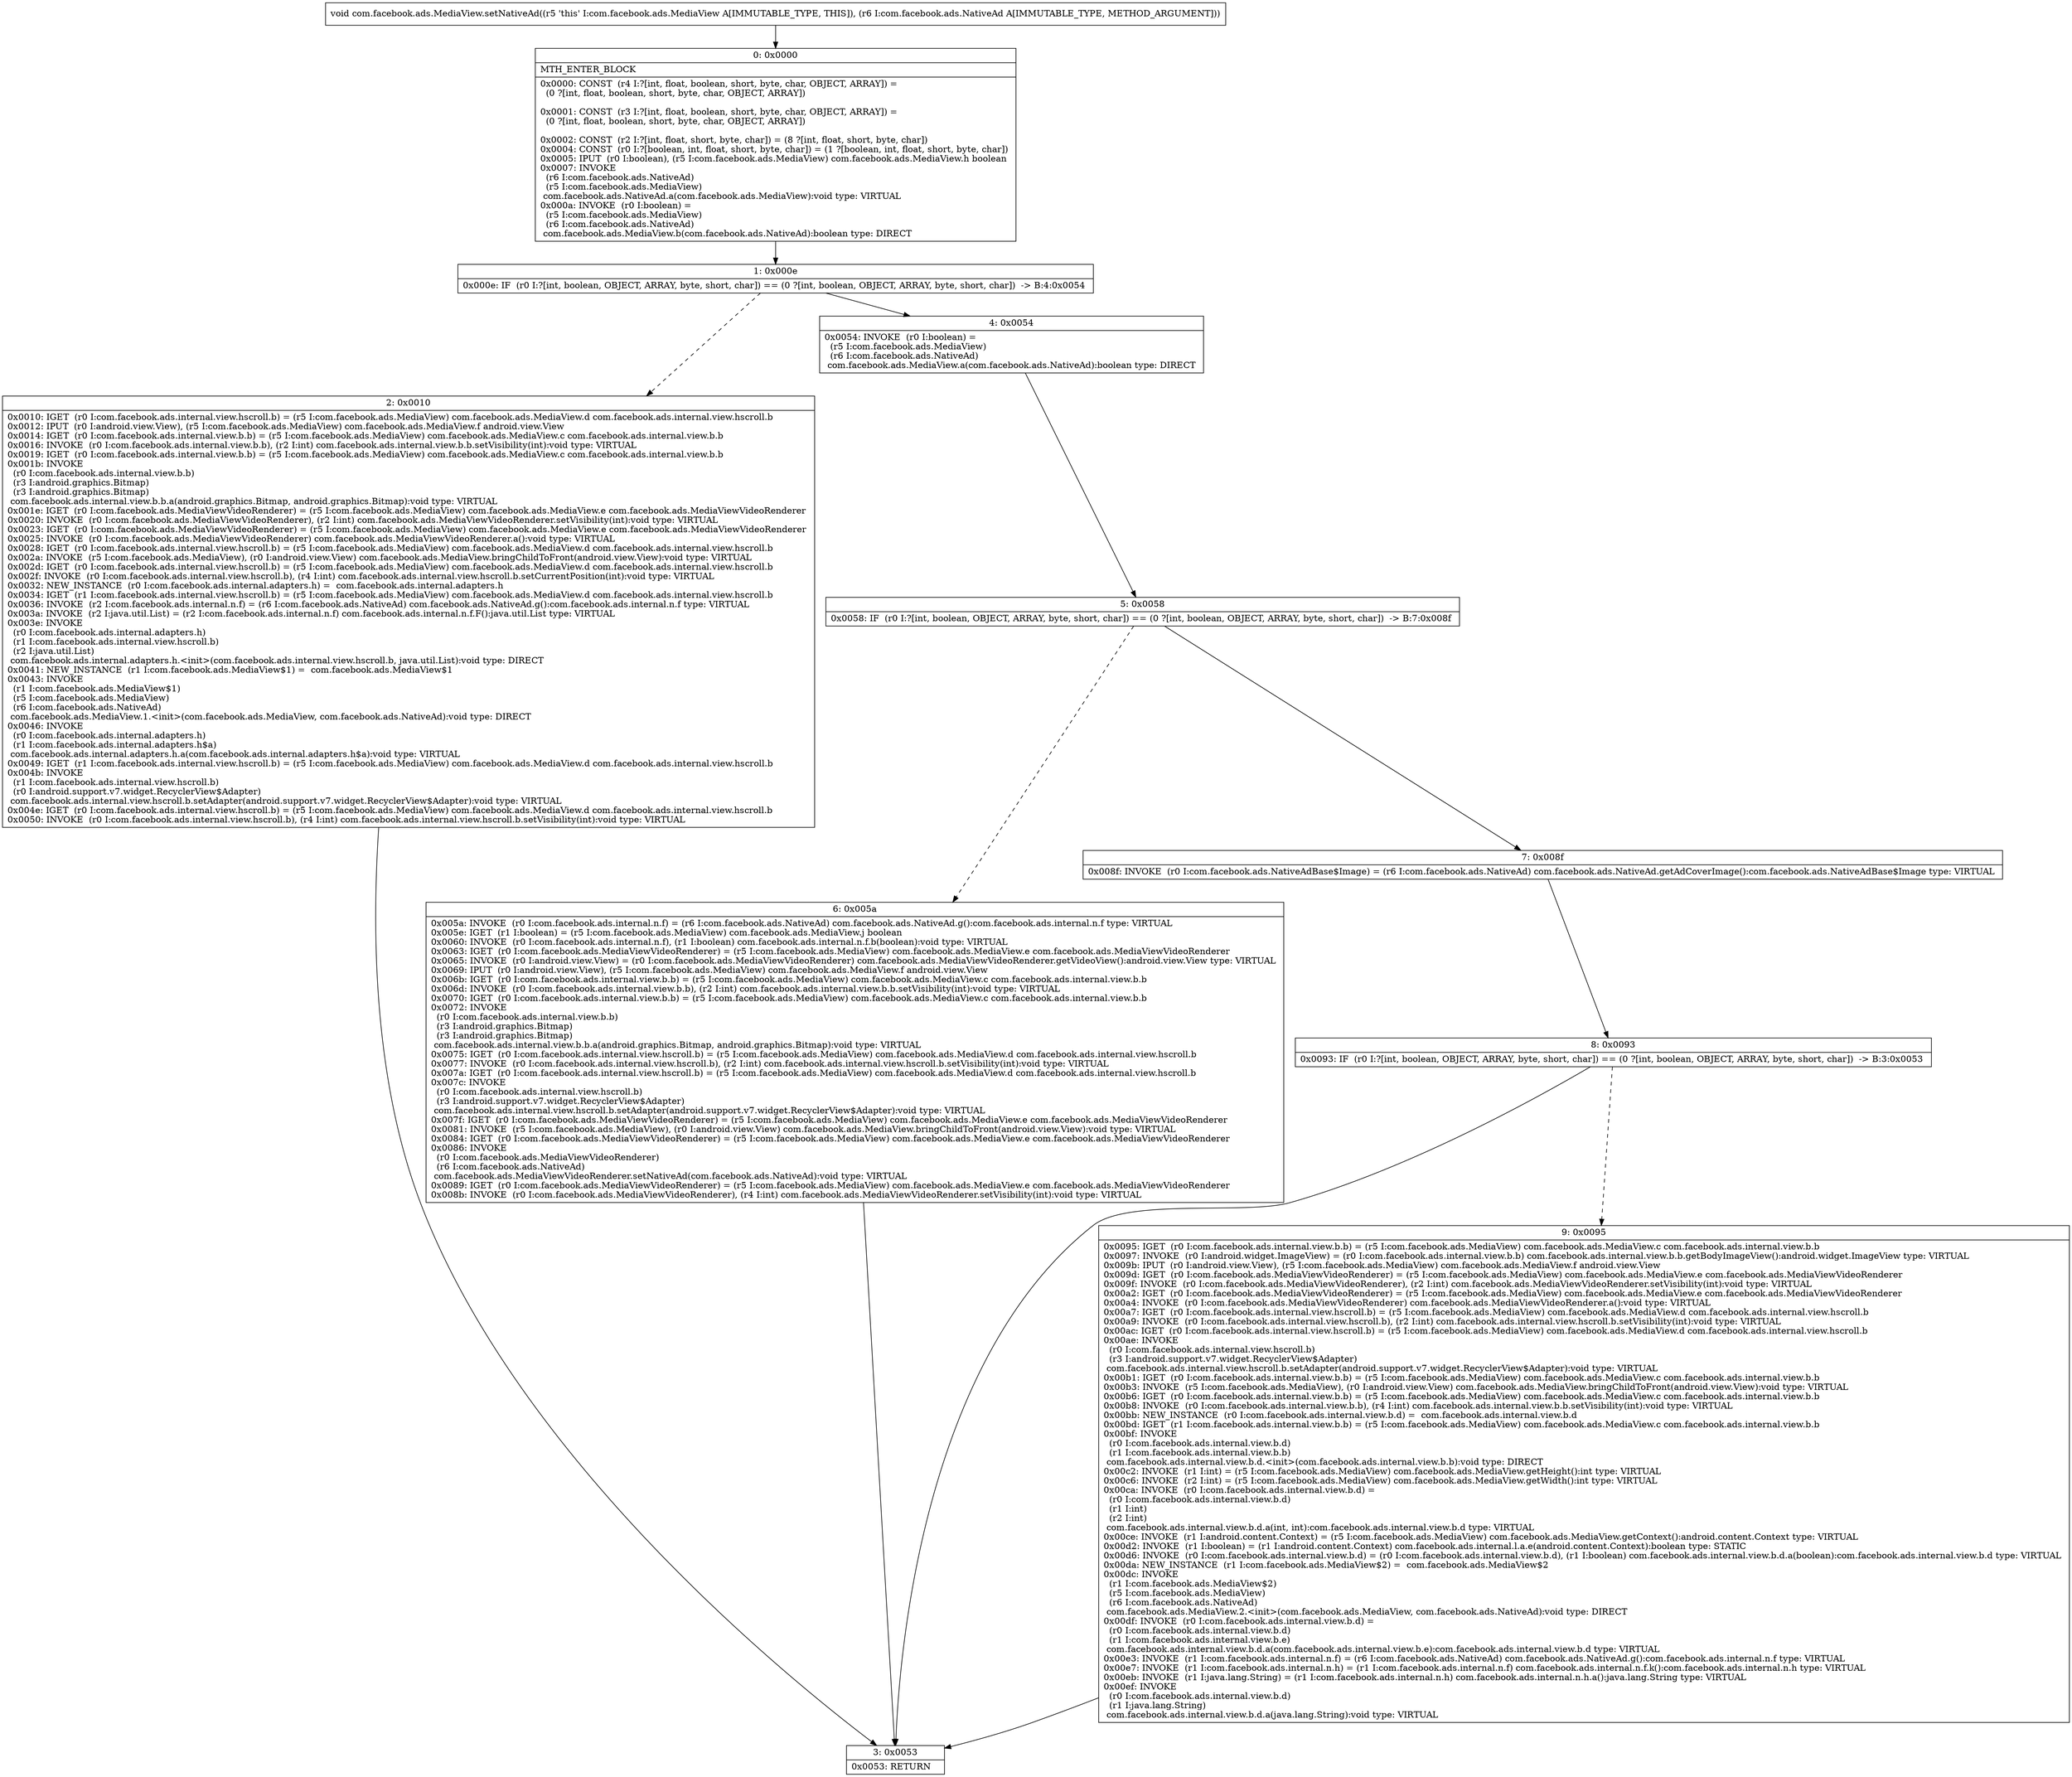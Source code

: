 digraph "CFG forcom.facebook.ads.MediaView.setNativeAd(Lcom\/facebook\/ads\/NativeAd;)V" {
Node_0 [shape=record,label="{0\:\ 0x0000|MTH_ENTER_BLOCK\l|0x0000: CONST  (r4 I:?[int, float, boolean, short, byte, char, OBJECT, ARRAY]) = \l  (0 ?[int, float, boolean, short, byte, char, OBJECT, ARRAY])\l \l0x0001: CONST  (r3 I:?[int, float, boolean, short, byte, char, OBJECT, ARRAY]) = \l  (0 ?[int, float, boolean, short, byte, char, OBJECT, ARRAY])\l \l0x0002: CONST  (r2 I:?[int, float, short, byte, char]) = (8 ?[int, float, short, byte, char]) \l0x0004: CONST  (r0 I:?[boolean, int, float, short, byte, char]) = (1 ?[boolean, int, float, short, byte, char]) \l0x0005: IPUT  (r0 I:boolean), (r5 I:com.facebook.ads.MediaView) com.facebook.ads.MediaView.h boolean \l0x0007: INVOKE  \l  (r6 I:com.facebook.ads.NativeAd)\l  (r5 I:com.facebook.ads.MediaView)\l com.facebook.ads.NativeAd.a(com.facebook.ads.MediaView):void type: VIRTUAL \l0x000a: INVOKE  (r0 I:boolean) = \l  (r5 I:com.facebook.ads.MediaView)\l  (r6 I:com.facebook.ads.NativeAd)\l com.facebook.ads.MediaView.b(com.facebook.ads.NativeAd):boolean type: DIRECT \l}"];
Node_1 [shape=record,label="{1\:\ 0x000e|0x000e: IF  (r0 I:?[int, boolean, OBJECT, ARRAY, byte, short, char]) == (0 ?[int, boolean, OBJECT, ARRAY, byte, short, char])  \-\> B:4:0x0054 \l}"];
Node_2 [shape=record,label="{2\:\ 0x0010|0x0010: IGET  (r0 I:com.facebook.ads.internal.view.hscroll.b) = (r5 I:com.facebook.ads.MediaView) com.facebook.ads.MediaView.d com.facebook.ads.internal.view.hscroll.b \l0x0012: IPUT  (r0 I:android.view.View), (r5 I:com.facebook.ads.MediaView) com.facebook.ads.MediaView.f android.view.View \l0x0014: IGET  (r0 I:com.facebook.ads.internal.view.b.b) = (r5 I:com.facebook.ads.MediaView) com.facebook.ads.MediaView.c com.facebook.ads.internal.view.b.b \l0x0016: INVOKE  (r0 I:com.facebook.ads.internal.view.b.b), (r2 I:int) com.facebook.ads.internal.view.b.b.setVisibility(int):void type: VIRTUAL \l0x0019: IGET  (r0 I:com.facebook.ads.internal.view.b.b) = (r5 I:com.facebook.ads.MediaView) com.facebook.ads.MediaView.c com.facebook.ads.internal.view.b.b \l0x001b: INVOKE  \l  (r0 I:com.facebook.ads.internal.view.b.b)\l  (r3 I:android.graphics.Bitmap)\l  (r3 I:android.graphics.Bitmap)\l com.facebook.ads.internal.view.b.b.a(android.graphics.Bitmap, android.graphics.Bitmap):void type: VIRTUAL \l0x001e: IGET  (r0 I:com.facebook.ads.MediaViewVideoRenderer) = (r5 I:com.facebook.ads.MediaView) com.facebook.ads.MediaView.e com.facebook.ads.MediaViewVideoRenderer \l0x0020: INVOKE  (r0 I:com.facebook.ads.MediaViewVideoRenderer), (r2 I:int) com.facebook.ads.MediaViewVideoRenderer.setVisibility(int):void type: VIRTUAL \l0x0023: IGET  (r0 I:com.facebook.ads.MediaViewVideoRenderer) = (r5 I:com.facebook.ads.MediaView) com.facebook.ads.MediaView.e com.facebook.ads.MediaViewVideoRenderer \l0x0025: INVOKE  (r0 I:com.facebook.ads.MediaViewVideoRenderer) com.facebook.ads.MediaViewVideoRenderer.a():void type: VIRTUAL \l0x0028: IGET  (r0 I:com.facebook.ads.internal.view.hscroll.b) = (r5 I:com.facebook.ads.MediaView) com.facebook.ads.MediaView.d com.facebook.ads.internal.view.hscroll.b \l0x002a: INVOKE  (r5 I:com.facebook.ads.MediaView), (r0 I:android.view.View) com.facebook.ads.MediaView.bringChildToFront(android.view.View):void type: VIRTUAL \l0x002d: IGET  (r0 I:com.facebook.ads.internal.view.hscroll.b) = (r5 I:com.facebook.ads.MediaView) com.facebook.ads.MediaView.d com.facebook.ads.internal.view.hscroll.b \l0x002f: INVOKE  (r0 I:com.facebook.ads.internal.view.hscroll.b), (r4 I:int) com.facebook.ads.internal.view.hscroll.b.setCurrentPosition(int):void type: VIRTUAL \l0x0032: NEW_INSTANCE  (r0 I:com.facebook.ads.internal.adapters.h) =  com.facebook.ads.internal.adapters.h \l0x0034: IGET  (r1 I:com.facebook.ads.internal.view.hscroll.b) = (r5 I:com.facebook.ads.MediaView) com.facebook.ads.MediaView.d com.facebook.ads.internal.view.hscroll.b \l0x0036: INVOKE  (r2 I:com.facebook.ads.internal.n.f) = (r6 I:com.facebook.ads.NativeAd) com.facebook.ads.NativeAd.g():com.facebook.ads.internal.n.f type: VIRTUAL \l0x003a: INVOKE  (r2 I:java.util.List) = (r2 I:com.facebook.ads.internal.n.f) com.facebook.ads.internal.n.f.F():java.util.List type: VIRTUAL \l0x003e: INVOKE  \l  (r0 I:com.facebook.ads.internal.adapters.h)\l  (r1 I:com.facebook.ads.internal.view.hscroll.b)\l  (r2 I:java.util.List)\l com.facebook.ads.internal.adapters.h.\<init\>(com.facebook.ads.internal.view.hscroll.b, java.util.List):void type: DIRECT \l0x0041: NEW_INSTANCE  (r1 I:com.facebook.ads.MediaView$1) =  com.facebook.ads.MediaView$1 \l0x0043: INVOKE  \l  (r1 I:com.facebook.ads.MediaView$1)\l  (r5 I:com.facebook.ads.MediaView)\l  (r6 I:com.facebook.ads.NativeAd)\l com.facebook.ads.MediaView.1.\<init\>(com.facebook.ads.MediaView, com.facebook.ads.NativeAd):void type: DIRECT \l0x0046: INVOKE  \l  (r0 I:com.facebook.ads.internal.adapters.h)\l  (r1 I:com.facebook.ads.internal.adapters.h$a)\l com.facebook.ads.internal.adapters.h.a(com.facebook.ads.internal.adapters.h$a):void type: VIRTUAL \l0x0049: IGET  (r1 I:com.facebook.ads.internal.view.hscroll.b) = (r5 I:com.facebook.ads.MediaView) com.facebook.ads.MediaView.d com.facebook.ads.internal.view.hscroll.b \l0x004b: INVOKE  \l  (r1 I:com.facebook.ads.internal.view.hscroll.b)\l  (r0 I:android.support.v7.widget.RecyclerView$Adapter)\l com.facebook.ads.internal.view.hscroll.b.setAdapter(android.support.v7.widget.RecyclerView$Adapter):void type: VIRTUAL \l0x004e: IGET  (r0 I:com.facebook.ads.internal.view.hscroll.b) = (r5 I:com.facebook.ads.MediaView) com.facebook.ads.MediaView.d com.facebook.ads.internal.view.hscroll.b \l0x0050: INVOKE  (r0 I:com.facebook.ads.internal.view.hscroll.b), (r4 I:int) com.facebook.ads.internal.view.hscroll.b.setVisibility(int):void type: VIRTUAL \l}"];
Node_3 [shape=record,label="{3\:\ 0x0053|0x0053: RETURN   \l}"];
Node_4 [shape=record,label="{4\:\ 0x0054|0x0054: INVOKE  (r0 I:boolean) = \l  (r5 I:com.facebook.ads.MediaView)\l  (r6 I:com.facebook.ads.NativeAd)\l com.facebook.ads.MediaView.a(com.facebook.ads.NativeAd):boolean type: DIRECT \l}"];
Node_5 [shape=record,label="{5\:\ 0x0058|0x0058: IF  (r0 I:?[int, boolean, OBJECT, ARRAY, byte, short, char]) == (0 ?[int, boolean, OBJECT, ARRAY, byte, short, char])  \-\> B:7:0x008f \l}"];
Node_6 [shape=record,label="{6\:\ 0x005a|0x005a: INVOKE  (r0 I:com.facebook.ads.internal.n.f) = (r6 I:com.facebook.ads.NativeAd) com.facebook.ads.NativeAd.g():com.facebook.ads.internal.n.f type: VIRTUAL \l0x005e: IGET  (r1 I:boolean) = (r5 I:com.facebook.ads.MediaView) com.facebook.ads.MediaView.j boolean \l0x0060: INVOKE  (r0 I:com.facebook.ads.internal.n.f), (r1 I:boolean) com.facebook.ads.internal.n.f.b(boolean):void type: VIRTUAL \l0x0063: IGET  (r0 I:com.facebook.ads.MediaViewVideoRenderer) = (r5 I:com.facebook.ads.MediaView) com.facebook.ads.MediaView.e com.facebook.ads.MediaViewVideoRenderer \l0x0065: INVOKE  (r0 I:android.view.View) = (r0 I:com.facebook.ads.MediaViewVideoRenderer) com.facebook.ads.MediaViewVideoRenderer.getVideoView():android.view.View type: VIRTUAL \l0x0069: IPUT  (r0 I:android.view.View), (r5 I:com.facebook.ads.MediaView) com.facebook.ads.MediaView.f android.view.View \l0x006b: IGET  (r0 I:com.facebook.ads.internal.view.b.b) = (r5 I:com.facebook.ads.MediaView) com.facebook.ads.MediaView.c com.facebook.ads.internal.view.b.b \l0x006d: INVOKE  (r0 I:com.facebook.ads.internal.view.b.b), (r2 I:int) com.facebook.ads.internal.view.b.b.setVisibility(int):void type: VIRTUAL \l0x0070: IGET  (r0 I:com.facebook.ads.internal.view.b.b) = (r5 I:com.facebook.ads.MediaView) com.facebook.ads.MediaView.c com.facebook.ads.internal.view.b.b \l0x0072: INVOKE  \l  (r0 I:com.facebook.ads.internal.view.b.b)\l  (r3 I:android.graphics.Bitmap)\l  (r3 I:android.graphics.Bitmap)\l com.facebook.ads.internal.view.b.b.a(android.graphics.Bitmap, android.graphics.Bitmap):void type: VIRTUAL \l0x0075: IGET  (r0 I:com.facebook.ads.internal.view.hscroll.b) = (r5 I:com.facebook.ads.MediaView) com.facebook.ads.MediaView.d com.facebook.ads.internal.view.hscroll.b \l0x0077: INVOKE  (r0 I:com.facebook.ads.internal.view.hscroll.b), (r2 I:int) com.facebook.ads.internal.view.hscroll.b.setVisibility(int):void type: VIRTUAL \l0x007a: IGET  (r0 I:com.facebook.ads.internal.view.hscroll.b) = (r5 I:com.facebook.ads.MediaView) com.facebook.ads.MediaView.d com.facebook.ads.internal.view.hscroll.b \l0x007c: INVOKE  \l  (r0 I:com.facebook.ads.internal.view.hscroll.b)\l  (r3 I:android.support.v7.widget.RecyclerView$Adapter)\l com.facebook.ads.internal.view.hscroll.b.setAdapter(android.support.v7.widget.RecyclerView$Adapter):void type: VIRTUAL \l0x007f: IGET  (r0 I:com.facebook.ads.MediaViewVideoRenderer) = (r5 I:com.facebook.ads.MediaView) com.facebook.ads.MediaView.e com.facebook.ads.MediaViewVideoRenderer \l0x0081: INVOKE  (r5 I:com.facebook.ads.MediaView), (r0 I:android.view.View) com.facebook.ads.MediaView.bringChildToFront(android.view.View):void type: VIRTUAL \l0x0084: IGET  (r0 I:com.facebook.ads.MediaViewVideoRenderer) = (r5 I:com.facebook.ads.MediaView) com.facebook.ads.MediaView.e com.facebook.ads.MediaViewVideoRenderer \l0x0086: INVOKE  \l  (r0 I:com.facebook.ads.MediaViewVideoRenderer)\l  (r6 I:com.facebook.ads.NativeAd)\l com.facebook.ads.MediaViewVideoRenderer.setNativeAd(com.facebook.ads.NativeAd):void type: VIRTUAL \l0x0089: IGET  (r0 I:com.facebook.ads.MediaViewVideoRenderer) = (r5 I:com.facebook.ads.MediaView) com.facebook.ads.MediaView.e com.facebook.ads.MediaViewVideoRenderer \l0x008b: INVOKE  (r0 I:com.facebook.ads.MediaViewVideoRenderer), (r4 I:int) com.facebook.ads.MediaViewVideoRenderer.setVisibility(int):void type: VIRTUAL \l}"];
Node_7 [shape=record,label="{7\:\ 0x008f|0x008f: INVOKE  (r0 I:com.facebook.ads.NativeAdBase$Image) = (r6 I:com.facebook.ads.NativeAd) com.facebook.ads.NativeAd.getAdCoverImage():com.facebook.ads.NativeAdBase$Image type: VIRTUAL \l}"];
Node_8 [shape=record,label="{8\:\ 0x0093|0x0093: IF  (r0 I:?[int, boolean, OBJECT, ARRAY, byte, short, char]) == (0 ?[int, boolean, OBJECT, ARRAY, byte, short, char])  \-\> B:3:0x0053 \l}"];
Node_9 [shape=record,label="{9\:\ 0x0095|0x0095: IGET  (r0 I:com.facebook.ads.internal.view.b.b) = (r5 I:com.facebook.ads.MediaView) com.facebook.ads.MediaView.c com.facebook.ads.internal.view.b.b \l0x0097: INVOKE  (r0 I:android.widget.ImageView) = (r0 I:com.facebook.ads.internal.view.b.b) com.facebook.ads.internal.view.b.b.getBodyImageView():android.widget.ImageView type: VIRTUAL \l0x009b: IPUT  (r0 I:android.view.View), (r5 I:com.facebook.ads.MediaView) com.facebook.ads.MediaView.f android.view.View \l0x009d: IGET  (r0 I:com.facebook.ads.MediaViewVideoRenderer) = (r5 I:com.facebook.ads.MediaView) com.facebook.ads.MediaView.e com.facebook.ads.MediaViewVideoRenderer \l0x009f: INVOKE  (r0 I:com.facebook.ads.MediaViewVideoRenderer), (r2 I:int) com.facebook.ads.MediaViewVideoRenderer.setVisibility(int):void type: VIRTUAL \l0x00a2: IGET  (r0 I:com.facebook.ads.MediaViewVideoRenderer) = (r5 I:com.facebook.ads.MediaView) com.facebook.ads.MediaView.e com.facebook.ads.MediaViewVideoRenderer \l0x00a4: INVOKE  (r0 I:com.facebook.ads.MediaViewVideoRenderer) com.facebook.ads.MediaViewVideoRenderer.a():void type: VIRTUAL \l0x00a7: IGET  (r0 I:com.facebook.ads.internal.view.hscroll.b) = (r5 I:com.facebook.ads.MediaView) com.facebook.ads.MediaView.d com.facebook.ads.internal.view.hscroll.b \l0x00a9: INVOKE  (r0 I:com.facebook.ads.internal.view.hscroll.b), (r2 I:int) com.facebook.ads.internal.view.hscroll.b.setVisibility(int):void type: VIRTUAL \l0x00ac: IGET  (r0 I:com.facebook.ads.internal.view.hscroll.b) = (r5 I:com.facebook.ads.MediaView) com.facebook.ads.MediaView.d com.facebook.ads.internal.view.hscroll.b \l0x00ae: INVOKE  \l  (r0 I:com.facebook.ads.internal.view.hscroll.b)\l  (r3 I:android.support.v7.widget.RecyclerView$Adapter)\l com.facebook.ads.internal.view.hscroll.b.setAdapter(android.support.v7.widget.RecyclerView$Adapter):void type: VIRTUAL \l0x00b1: IGET  (r0 I:com.facebook.ads.internal.view.b.b) = (r5 I:com.facebook.ads.MediaView) com.facebook.ads.MediaView.c com.facebook.ads.internal.view.b.b \l0x00b3: INVOKE  (r5 I:com.facebook.ads.MediaView), (r0 I:android.view.View) com.facebook.ads.MediaView.bringChildToFront(android.view.View):void type: VIRTUAL \l0x00b6: IGET  (r0 I:com.facebook.ads.internal.view.b.b) = (r5 I:com.facebook.ads.MediaView) com.facebook.ads.MediaView.c com.facebook.ads.internal.view.b.b \l0x00b8: INVOKE  (r0 I:com.facebook.ads.internal.view.b.b), (r4 I:int) com.facebook.ads.internal.view.b.b.setVisibility(int):void type: VIRTUAL \l0x00bb: NEW_INSTANCE  (r0 I:com.facebook.ads.internal.view.b.d) =  com.facebook.ads.internal.view.b.d \l0x00bd: IGET  (r1 I:com.facebook.ads.internal.view.b.b) = (r5 I:com.facebook.ads.MediaView) com.facebook.ads.MediaView.c com.facebook.ads.internal.view.b.b \l0x00bf: INVOKE  \l  (r0 I:com.facebook.ads.internal.view.b.d)\l  (r1 I:com.facebook.ads.internal.view.b.b)\l com.facebook.ads.internal.view.b.d.\<init\>(com.facebook.ads.internal.view.b.b):void type: DIRECT \l0x00c2: INVOKE  (r1 I:int) = (r5 I:com.facebook.ads.MediaView) com.facebook.ads.MediaView.getHeight():int type: VIRTUAL \l0x00c6: INVOKE  (r2 I:int) = (r5 I:com.facebook.ads.MediaView) com.facebook.ads.MediaView.getWidth():int type: VIRTUAL \l0x00ca: INVOKE  (r0 I:com.facebook.ads.internal.view.b.d) = \l  (r0 I:com.facebook.ads.internal.view.b.d)\l  (r1 I:int)\l  (r2 I:int)\l com.facebook.ads.internal.view.b.d.a(int, int):com.facebook.ads.internal.view.b.d type: VIRTUAL \l0x00ce: INVOKE  (r1 I:android.content.Context) = (r5 I:com.facebook.ads.MediaView) com.facebook.ads.MediaView.getContext():android.content.Context type: VIRTUAL \l0x00d2: INVOKE  (r1 I:boolean) = (r1 I:android.content.Context) com.facebook.ads.internal.l.a.e(android.content.Context):boolean type: STATIC \l0x00d6: INVOKE  (r0 I:com.facebook.ads.internal.view.b.d) = (r0 I:com.facebook.ads.internal.view.b.d), (r1 I:boolean) com.facebook.ads.internal.view.b.d.a(boolean):com.facebook.ads.internal.view.b.d type: VIRTUAL \l0x00da: NEW_INSTANCE  (r1 I:com.facebook.ads.MediaView$2) =  com.facebook.ads.MediaView$2 \l0x00dc: INVOKE  \l  (r1 I:com.facebook.ads.MediaView$2)\l  (r5 I:com.facebook.ads.MediaView)\l  (r6 I:com.facebook.ads.NativeAd)\l com.facebook.ads.MediaView.2.\<init\>(com.facebook.ads.MediaView, com.facebook.ads.NativeAd):void type: DIRECT \l0x00df: INVOKE  (r0 I:com.facebook.ads.internal.view.b.d) = \l  (r0 I:com.facebook.ads.internal.view.b.d)\l  (r1 I:com.facebook.ads.internal.view.b.e)\l com.facebook.ads.internal.view.b.d.a(com.facebook.ads.internal.view.b.e):com.facebook.ads.internal.view.b.d type: VIRTUAL \l0x00e3: INVOKE  (r1 I:com.facebook.ads.internal.n.f) = (r6 I:com.facebook.ads.NativeAd) com.facebook.ads.NativeAd.g():com.facebook.ads.internal.n.f type: VIRTUAL \l0x00e7: INVOKE  (r1 I:com.facebook.ads.internal.n.h) = (r1 I:com.facebook.ads.internal.n.f) com.facebook.ads.internal.n.f.k():com.facebook.ads.internal.n.h type: VIRTUAL \l0x00eb: INVOKE  (r1 I:java.lang.String) = (r1 I:com.facebook.ads.internal.n.h) com.facebook.ads.internal.n.h.a():java.lang.String type: VIRTUAL \l0x00ef: INVOKE  \l  (r0 I:com.facebook.ads.internal.view.b.d)\l  (r1 I:java.lang.String)\l com.facebook.ads.internal.view.b.d.a(java.lang.String):void type: VIRTUAL \l}"];
MethodNode[shape=record,label="{void com.facebook.ads.MediaView.setNativeAd((r5 'this' I:com.facebook.ads.MediaView A[IMMUTABLE_TYPE, THIS]), (r6 I:com.facebook.ads.NativeAd A[IMMUTABLE_TYPE, METHOD_ARGUMENT])) }"];
MethodNode -> Node_0;
Node_0 -> Node_1;
Node_1 -> Node_2[style=dashed];
Node_1 -> Node_4;
Node_2 -> Node_3;
Node_4 -> Node_5;
Node_5 -> Node_6[style=dashed];
Node_5 -> Node_7;
Node_6 -> Node_3;
Node_7 -> Node_8;
Node_8 -> Node_3;
Node_8 -> Node_9[style=dashed];
Node_9 -> Node_3;
}


